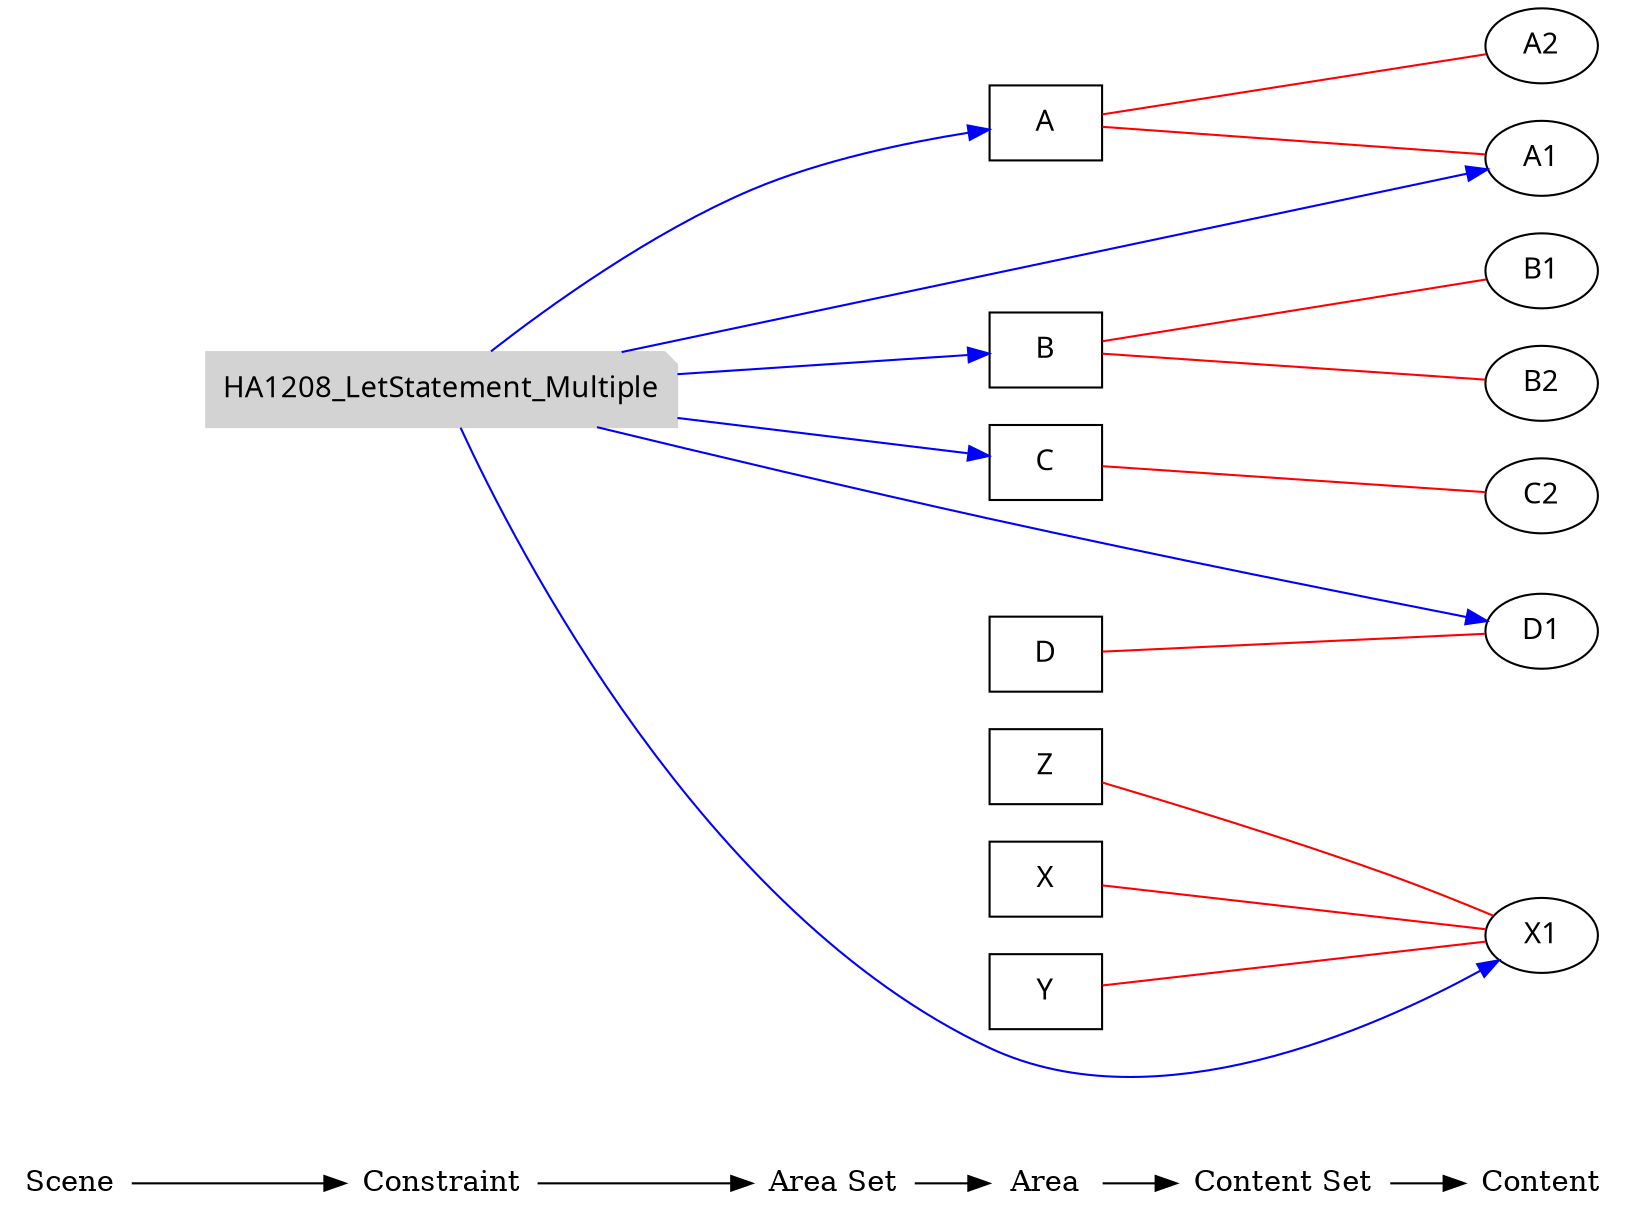 digraph rule_objects_graph {
	rankdir = LR;
	charset="utf-8";
	clusterrank = global;
	
	node [shape = plaintext];
	Scene -> Constraint -> "Area Set" -> Area -> "Content Set" -> Content; 
	{ rank = same;
		node [shape = box];
		{
			Area;
			e1 [label="A", fontname="Meiryo UI"];
			e2 [label="B", fontname="Meiryo UI"];
			e3 [label="C", fontname="Meiryo UI"];
			e4 [label="D", fontname="Meiryo UI"];
			e5 [label="X", fontname="Meiryo UI"];
			e6 [label="Y", fontname="Meiryo UI"];
			e7 [label="Z", fontname="Meiryo UI"];

		}
	}
	
	{ rank = same;
		node [shape = ellipse];
		{
			Content;
			e8 [label="A1", fontname="Meiryo UI"];
			e9 [label="A2", fontname="Meiryo UI"];
			e10 [label="B1", fontname="Meiryo UI"];
			e11 [label="B2", fontname="Meiryo UI"];
			e12 [label="C2", fontname="Meiryo UI"];
			e13 [label="D1", fontname="Meiryo UI"];
			e14 [label="X1", fontname="Meiryo UI"];


		}
	}
	
	{
		subgraph subareaset {
			"Area Set";
			node [shape = box, style = filled, color = lightpink];


		}
	}


	
	{
		subgraph subcontentset {
			"Content Set";
			node [shape = ellipse, style = filled, color = palegreen];


		}
	}



	e1 -> e8 [dir=none, color=red];
	e1 -> e9 [dir=none, color=red];
	e2 -> e10 [dir=none, color=red];
	e2 -> e11 [dir=none, color=red];
	e3 -> e12 [dir=none, color=red];
	e4 -> e13 [dir=none, color=red];
	e5 -> e14 [dir=none, color=red];
	e6 -> e14 [dir=none, color=red];
	e7 -> e14 [dir=none, color=red];
	

	

	

	

	subgraph scene { rank = same;
		node [shape = circle, style = filled, color = lightblue];
		{
			"Scene";

		}
	}

	{ rank = same;
		node [shape = note, style = filled, color = lightgrey];
		{
			"Constraint";
			e15 [label="HA1208_LetStatement_Multiple", fontname="Meiryo UI"];
		}
	}
	
	{ rank = same;
		node [shape = note, style = filled, color = lavenderblush2];
		{
			"Constraint";
		}
	}

	{ rank = same;
		node [shape = note, style = filled, color = lightpink2];
		{
			"Constraint";
		}
	}

	e15 -> e8 [color=blue];
	e15 -> e3 [color=blue];
	e15 -> e14 [color=blue];
	e15 -> e13 [color=blue];
	e15 -> e2 [color=blue];
	e15 -> e1 [color=blue];
	

	

	
}

